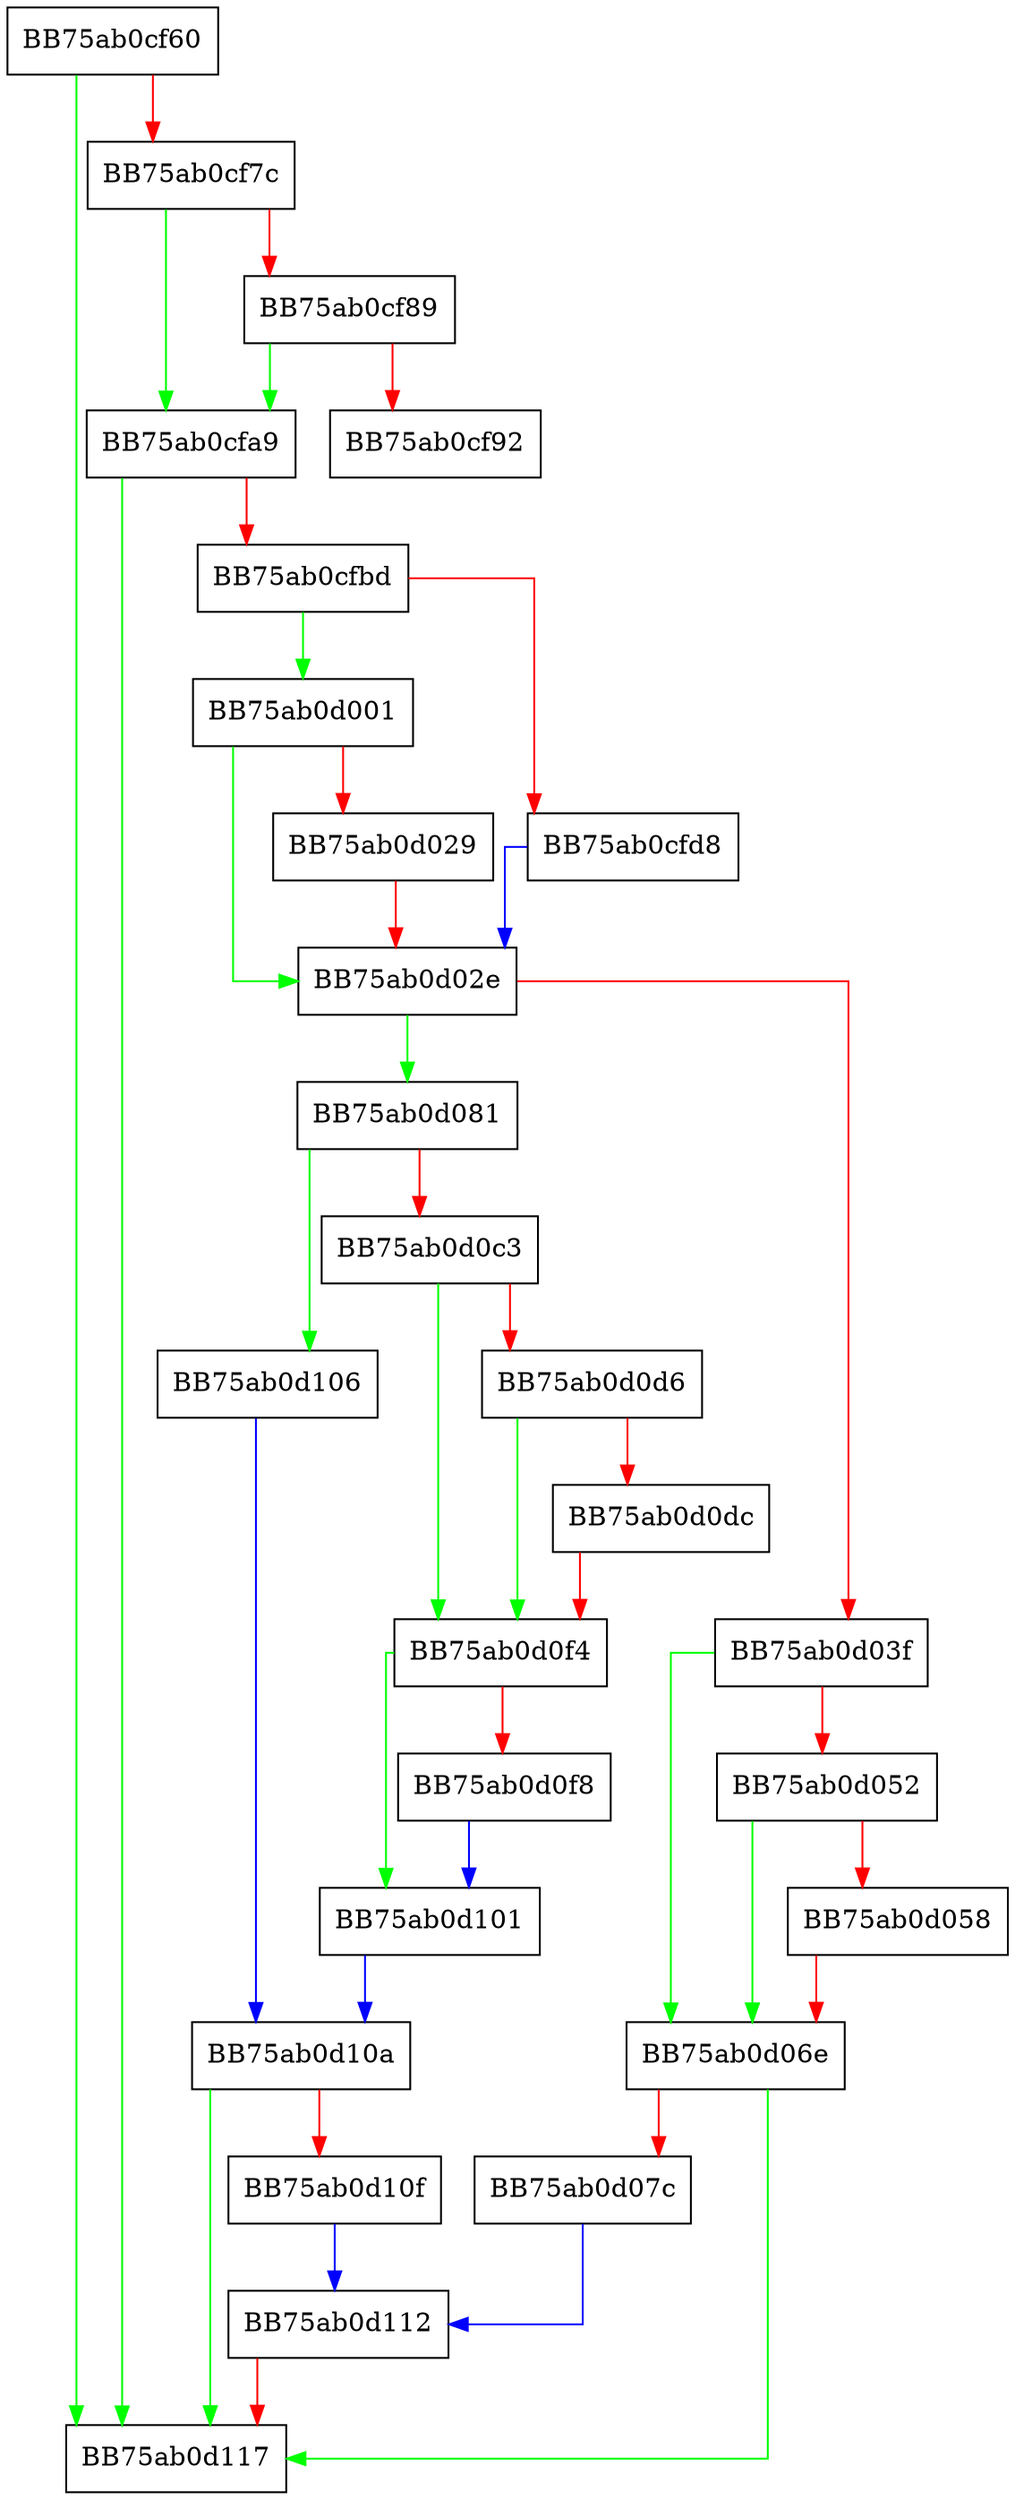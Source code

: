 digraph SetRegValueAsQword {
  node [shape="box"];
  graph [splines=ortho];
  BB75ab0cf60 -> BB75ab0d117 [color="green"];
  BB75ab0cf60 -> BB75ab0cf7c [color="red"];
  BB75ab0cf7c -> BB75ab0cfa9 [color="green"];
  BB75ab0cf7c -> BB75ab0cf89 [color="red"];
  BB75ab0cf89 -> BB75ab0cfa9 [color="green"];
  BB75ab0cf89 -> BB75ab0cf92 [color="red"];
  BB75ab0cfa9 -> BB75ab0d117 [color="green"];
  BB75ab0cfa9 -> BB75ab0cfbd [color="red"];
  BB75ab0cfbd -> BB75ab0d001 [color="green"];
  BB75ab0cfbd -> BB75ab0cfd8 [color="red"];
  BB75ab0cfd8 -> BB75ab0d02e [color="blue"];
  BB75ab0d001 -> BB75ab0d02e [color="green"];
  BB75ab0d001 -> BB75ab0d029 [color="red"];
  BB75ab0d029 -> BB75ab0d02e [color="red"];
  BB75ab0d02e -> BB75ab0d081 [color="green"];
  BB75ab0d02e -> BB75ab0d03f [color="red"];
  BB75ab0d03f -> BB75ab0d06e [color="green"];
  BB75ab0d03f -> BB75ab0d052 [color="red"];
  BB75ab0d052 -> BB75ab0d06e [color="green"];
  BB75ab0d052 -> BB75ab0d058 [color="red"];
  BB75ab0d058 -> BB75ab0d06e [color="red"];
  BB75ab0d06e -> BB75ab0d117 [color="green"];
  BB75ab0d06e -> BB75ab0d07c [color="red"];
  BB75ab0d07c -> BB75ab0d112 [color="blue"];
  BB75ab0d081 -> BB75ab0d106 [color="green"];
  BB75ab0d081 -> BB75ab0d0c3 [color="red"];
  BB75ab0d0c3 -> BB75ab0d0f4 [color="green"];
  BB75ab0d0c3 -> BB75ab0d0d6 [color="red"];
  BB75ab0d0d6 -> BB75ab0d0f4 [color="green"];
  BB75ab0d0d6 -> BB75ab0d0dc [color="red"];
  BB75ab0d0dc -> BB75ab0d0f4 [color="red"];
  BB75ab0d0f4 -> BB75ab0d101 [color="green"];
  BB75ab0d0f4 -> BB75ab0d0f8 [color="red"];
  BB75ab0d0f8 -> BB75ab0d101 [color="blue"];
  BB75ab0d101 -> BB75ab0d10a [color="blue"];
  BB75ab0d106 -> BB75ab0d10a [color="blue"];
  BB75ab0d10a -> BB75ab0d117 [color="green"];
  BB75ab0d10a -> BB75ab0d10f [color="red"];
  BB75ab0d10f -> BB75ab0d112 [color="blue"];
  BB75ab0d112 -> BB75ab0d117 [color="red"];
}